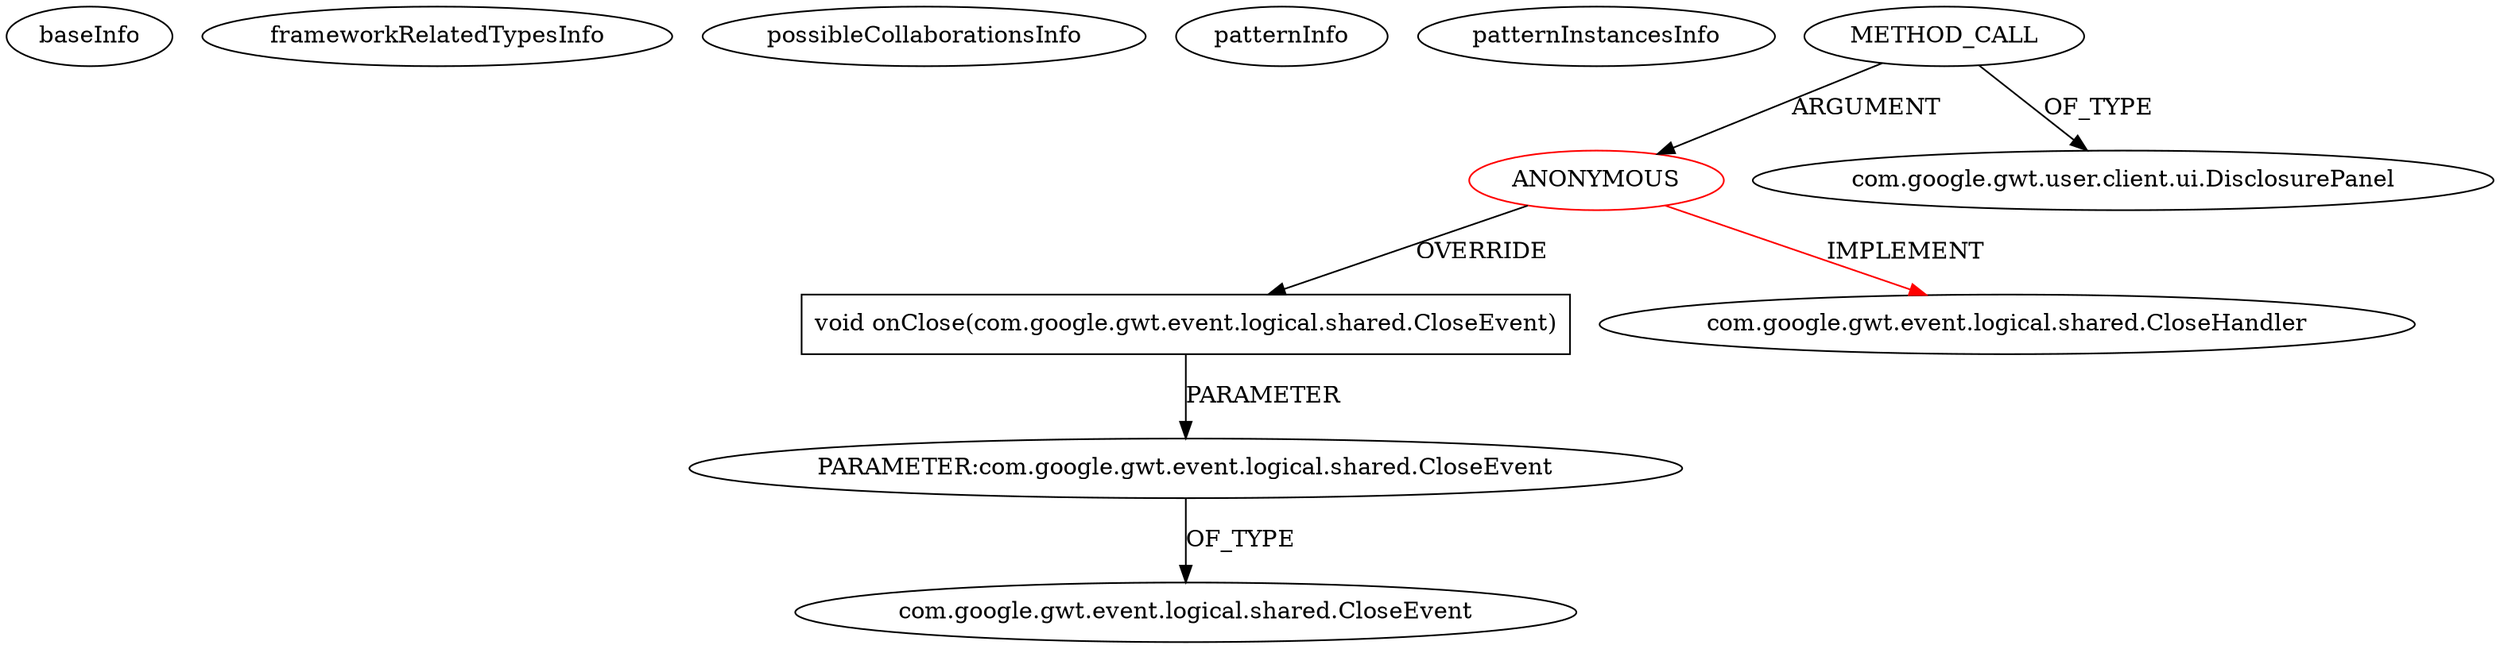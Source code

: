 digraph {
baseInfo[graphId=1398,category="pattern",isAnonymous=true,possibleRelation=false]
frameworkRelatedTypesInfo[0="com.google.gwt.event.logical.shared.CloseHandler"]
possibleCollaborationsInfo[]
patternInfo[frequency=2.0,patternRootClient=0]
patternInstancesInfo[0="woox-serverapp~/woox-serverapp/serverapp-master/src/wooxes/net/shared/Ordinador.java~com.google.gwt.user.client.ui.Panel getPanel()~4664",1="Peppe-Depot~/Peppe-Depot/Depot-master/src/com/jensjansson/depot/client/ui/DepotConnector.java~void init()~385"]
6[label="com.google.gwt.event.logical.shared.CloseEvent",vertexType="FRAMEWORK_CLASS_TYPE",isFrameworkType=false]
5[label="PARAMETER:com.google.gwt.event.logical.shared.CloseEvent",vertexType="PARAMETER_DECLARATION",isFrameworkType=false]
4[label="void onClose(com.google.gwt.event.logical.shared.CloseEvent)",vertexType="OVERRIDING_METHOD_DECLARATION",isFrameworkType=false,shape=box]
0[label="ANONYMOUS",vertexType="ROOT_ANONYMOUS_DECLARATION",isFrameworkType=false,color=red]
2[label="METHOD_CALL",vertexType="OUTSIDE_CALL",isFrameworkType=false]
1[label="com.google.gwt.event.logical.shared.CloseHandler",vertexType="FRAMEWORK_INTERFACE_TYPE",isFrameworkType=false]
3[label="com.google.gwt.user.client.ui.DisclosurePanel",vertexType="FRAMEWORK_CLASS_TYPE",isFrameworkType=false]
0->1[label="IMPLEMENT",color=red]
2->3[label="OF_TYPE"]
5->6[label="OF_TYPE"]
2->0[label="ARGUMENT"]
4->5[label="PARAMETER"]
0->4[label="OVERRIDE"]
}
